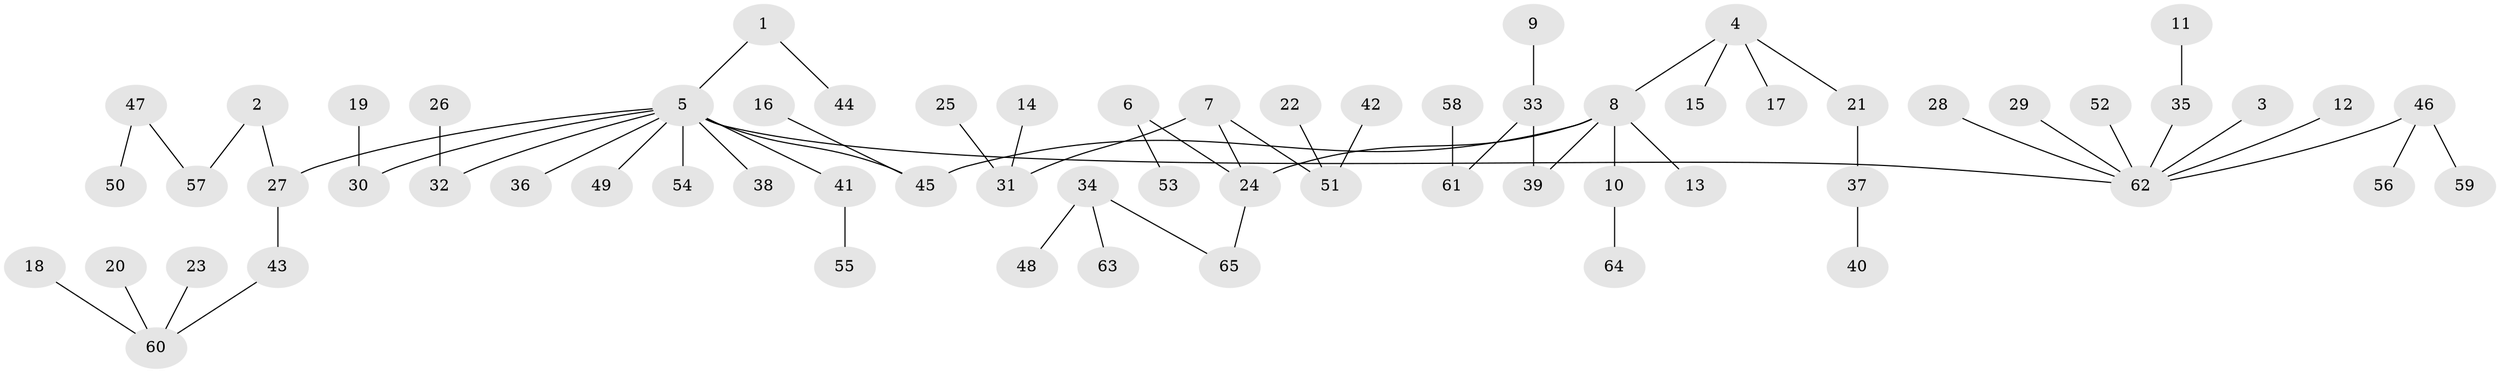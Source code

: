 // original degree distribution, {3: 0.13953488372093023, 9: 0.007751937984496124, 4: 0.08527131782945736, 5: 0.031007751937984496, 2: 0.1937984496124031, 10: 0.007751937984496124, 1: 0.5348837209302325}
// Generated by graph-tools (version 1.1) at 2025/50/03/09/25 03:50:24]
// undirected, 65 vertices, 64 edges
graph export_dot {
graph [start="1"]
  node [color=gray90,style=filled];
  1;
  2;
  3;
  4;
  5;
  6;
  7;
  8;
  9;
  10;
  11;
  12;
  13;
  14;
  15;
  16;
  17;
  18;
  19;
  20;
  21;
  22;
  23;
  24;
  25;
  26;
  27;
  28;
  29;
  30;
  31;
  32;
  33;
  34;
  35;
  36;
  37;
  38;
  39;
  40;
  41;
  42;
  43;
  44;
  45;
  46;
  47;
  48;
  49;
  50;
  51;
  52;
  53;
  54;
  55;
  56;
  57;
  58;
  59;
  60;
  61;
  62;
  63;
  64;
  65;
  1 -- 5 [weight=1.0];
  1 -- 44 [weight=1.0];
  2 -- 27 [weight=1.0];
  2 -- 57 [weight=1.0];
  3 -- 62 [weight=1.0];
  4 -- 8 [weight=1.0];
  4 -- 15 [weight=1.0];
  4 -- 17 [weight=1.0];
  4 -- 21 [weight=1.0];
  5 -- 27 [weight=1.0];
  5 -- 30 [weight=1.0];
  5 -- 32 [weight=1.0];
  5 -- 36 [weight=1.0];
  5 -- 38 [weight=1.0];
  5 -- 41 [weight=1.0];
  5 -- 45 [weight=1.0];
  5 -- 49 [weight=1.0];
  5 -- 54 [weight=1.0];
  5 -- 62 [weight=1.0];
  6 -- 24 [weight=1.0];
  6 -- 53 [weight=1.0];
  7 -- 24 [weight=1.0];
  7 -- 31 [weight=1.0];
  7 -- 51 [weight=1.0];
  8 -- 10 [weight=1.0];
  8 -- 13 [weight=1.0];
  8 -- 24 [weight=1.0];
  8 -- 39 [weight=1.0];
  8 -- 45 [weight=1.0];
  9 -- 33 [weight=1.0];
  10 -- 64 [weight=1.0];
  11 -- 35 [weight=1.0];
  12 -- 62 [weight=1.0];
  14 -- 31 [weight=1.0];
  16 -- 45 [weight=1.0];
  18 -- 60 [weight=1.0];
  19 -- 30 [weight=1.0];
  20 -- 60 [weight=1.0];
  21 -- 37 [weight=1.0];
  22 -- 51 [weight=1.0];
  23 -- 60 [weight=1.0];
  24 -- 65 [weight=1.0];
  25 -- 31 [weight=1.0];
  26 -- 32 [weight=1.0];
  27 -- 43 [weight=1.0];
  28 -- 62 [weight=1.0];
  29 -- 62 [weight=1.0];
  33 -- 39 [weight=1.0];
  33 -- 61 [weight=1.0];
  34 -- 48 [weight=1.0];
  34 -- 63 [weight=1.0];
  34 -- 65 [weight=1.0];
  35 -- 62 [weight=1.0];
  37 -- 40 [weight=1.0];
  41 -- 55 [weight=1.0];
  42 -- 51 [weight=1.0];
  43 -- 60 [weight=1.0];
  46 -- 56 [weight=1.0];
  46 -- 59 [weight=1.0];
  46 -- 62 [weight=1.0];
  47 -- 50 [weight=1.0];
  47 -- 57 [weight=1.0];
  52 -- 62 [weight=1.0];
  58 -- 61 [weight=1.0];
}
